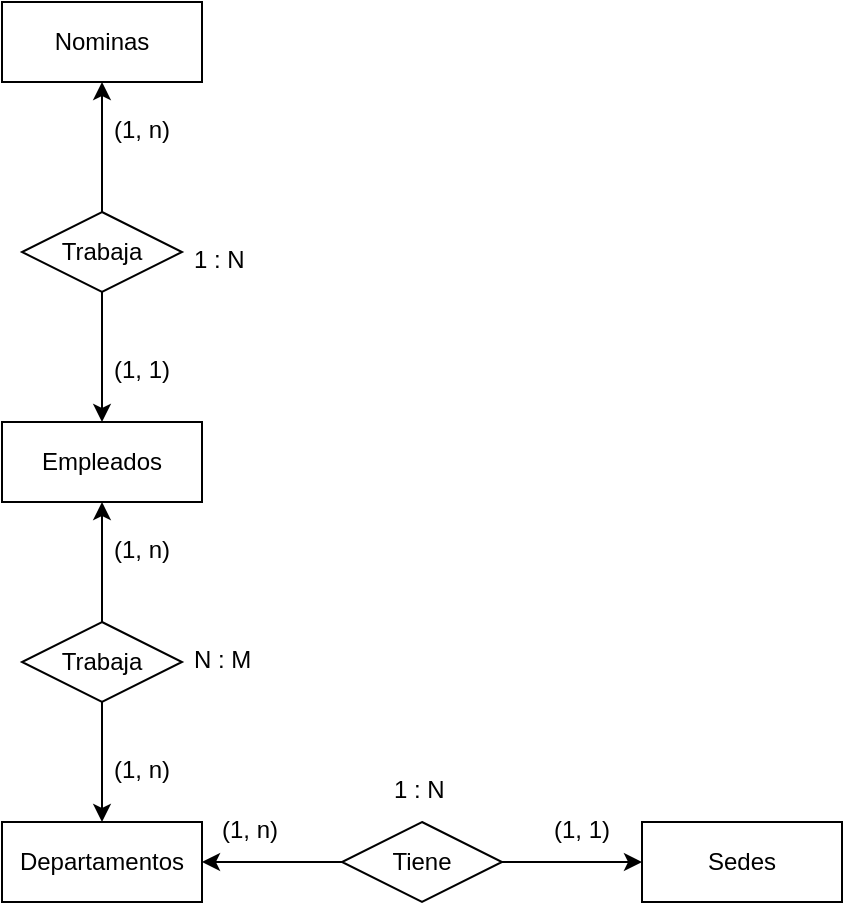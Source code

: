 <mxfile version="22.0.2" type="github">
  <diagram name="Página-1" id="UR1YxydPntz3drdoJLed">
    <mxGraphModel dx="819" dy="465" grid="1" gridSize="10" guides="1" tooltips="1" connect="1" arrows="1" fold="1" page="1" pageScale="1" pageWidth="827" pageHeight="1169" math="0" shadow="0">
      <root>
        <mxCell id="0" />
        <mxCell id="1" parent="0" />
        <mxCell id="Kr7YURa-umZb1uitJc3F-1" value="Empleados" style="whiteSpace=wrap;html=1;align=center;" vertex="1" parent="1">
          <mxGeometry x="270" y="360" width="100" height="40" as="geometry" />
        </mxCell>
        <mxCell id="Kr7YURa-umZb1uitJc3F-2" value="Departamentos" style="whiteSpace=wrap;html=1;align=center;" vertex="1" parent="1">
          <mxGeometry x="270" y="560" width="100" height="40" as="geometry" />
        </mxCell>
        <mxCell id="Kr7YURa-umZb1uitJc3F-6" style="edgeStyle=orthogonalEdgeStyle;rounded=0;orthogonalLoop=1;jettySize=auto;html=1;entryX=0.5;entryY=0;entryDx=0;entryDy=0;" edge="1" parent="1" source="Kr7YURa-umZb1uitJc3F-5" target="Kr7YURa-umZb1uitJc3F-2">
          <mxGeometry relative="1" as="geometry" />
        </mxCell>
        <mxCell id="Kr7YURa-umZb1uitJc3F-7" style="edgeStyle=orthogonalEdgeStyle;rounded=0;orthogonalLoop=1;jettySize=auto;html=1;entryX=0.5;entryY=1;entryDx=0;entryDy=0;" edge="1" parent="1" source="Kr7YURa-umZb1uitJc3F-5" target="Kr7YURa-umZb1uitJc3F-1">
          <mxGeometry relative="1" as="geometry" />
        </mxCell>
        <mxCell id="Kr7YURa-umZb1uitJc3F-5" value="Trabaja" style="shape=rhombus;perimeter=rhombusPerimeter;whiteSpace=wrap;html=1;align=center;" vertex="1" parent="1">
          <mxGeometry x="280" y="460" width="80" height="40" as="geometry" />
        </mxCell>
        <mxCell id="Kr7YURa-umZb1uitJc3F-8" value="(1, n)" style="text;strokeColor=none;fillColor=none;spacingLeft=4;spacingRight=4;overflow=hidden;rotatable=0;points=[[0,0.5],[1,0.5]];portConstraint=eastwest;fontSize=12;whiteSpace=wrap;html=1;" vertex="1" parent="1">
          <mxGeometry x="320" y="520" width="40" height="30" as="geometry" />
        </mxCell>
        <mxCell id="Kr7YURa-umZb1uitJc3F-9" value="(1, n)" style="text;strokeColor=none;fillColor=none;spacingLeft=4;spacingRight=4;overflow=hidden;rotatable=0;points=[[0,0.5],[1,0.5]];portConstraint=eastwest;fontSize=12;whiteSpace=wrap;html=1;" vertex="1" parent="1">
          <mxGeometry x="320" y="410" width="40" height="30" as="geometry" />
        </mxCell>
        <mxCell id="Kr7YURa-umZb1uitJc3F-10" value="N : M" style="text;strokeColor=none;fillColor=none;spacingLeft=4;spacingRight=4;overflow=hidden;rotatable=0;points=[[0,0.5],[1,0.5]];portConstraint=eastwest;fontSize=12;whiteSpace=wrap;html=1;" vertex="1" parent="1">
          <mxGeometry x="360" y="465" width="40" height="30" as="geometry" />
        </mxCell>
        <mxCell id="Kr7YURa-umZb1uitJc3F-17" value="Nominas" style="whiteSpace=wrap;html=1;align=center;" vertex="1" parent="1">
          <mxGeometry x="270" y="150" width="100" height="40" as="geometry" />
        </mxCell>
        <mxCell id="Kr7YURa-umZb1uitJc3F-19" style="edgeStyle=orthogonalEdgeStyle;rounded=0;orthogonalLoop=1;jettySize=auto;html=1;" edge="1" parent="1" source="Kr7YURa-umZb1uitJc3F-18" target="Kr7YURa-umZb1uitJc3F-1">
          <mxGeometry relative="1" as="geometry" />
        </mxCell>
        <mxCell id="Kr7YURa-umZb1uitJc3F-20" style="edgeStyle=orthogonalEdgeStyle;rounded=0;orthogonalLoop=1;jettySize=auto;html=1;entryX=0.5;entryY=1;entryDx=0;entryDy=0;" edge="1" parent="1" source="Kr7YURa-umZb1uitJc3F-18" target="Kr7YURa-umZb1uitJc3F-17">
          <mxGeometry relative="1" as="geometry" />
        </mxCell>
        <mxCell id="Kr7YURa-umZb1uitJc3F-18" value="Trabaja" style="shape=rhombus;perimeter=rhombusPerimeter;whiteSpace=wrap;html=1;align=center;" vertex="1" parent="1">
          <mxGeometry x="280" y="255" width="80" height="40" as="geometry" />
        </mxCell>
        <mxCell id="Kr7YURa-umZb1uitJc3F-21" value="(1, n)" style="text;strokeColor=none;fillColor=none;spacingLeft=4;spacingRight=4;overflow=hidden;rotatable=0;points=[[0,0.5],[1,0.5]];portConstraint=eastwest;fontSize=12;whiteSpace=wrap;html=1;" vertex="1" parent="1">
          <mxGeometry x="320" y="200" width="40" height="30" as="geometry" />
        </mxCell>
        <mxCell id="Kr7YURa-umZb1uitJc3F-22" value="(1, 1)" style="text;strokeColor=none;fillColor=none;spacingLeft=4;spacingRight=4;overflow=hidden;rotatable=0;points=[[0,0.5],[1,0.5]];portConstraint=eastwest;fontSize=12;whiteSpace=wrap;html=1;" vertex="1" parent="1">
          <mxGeometry x="320" y="320" width="40" height="30" as="geometry" />
        </mxCell>
        <mxCell id="Kr7YURa-umZb1uitJc3F-23" value="1 : N" style="text;strokeColor=none;fillColor=none;spacingLeft=4;spacingRight=4;overflow=hidden;rotatable=0;points=[[0,0.5],[1,0.5]];portConstraint=eastwest;fontSize=12;whiteSpace=wrap;html=1;" vertex="1" parent="1">
          <mxGeometry x="360" y="265" width="40" height="30" as="geometry" />
        </mxCell>
        <mxCell id="Kr7YURa-umZb1uitJc3F-24" value="Sedes" style="whiteSpace=wrap;html=1;align=center;" vertex="1" parent="1">
          <mxGeometry x="590" y="560" width="100" height="40" as="geometry" />
        </mxCell>
        <mxCell id="Kr7YURa-umZb1uitJc3F-27" style="edgeStyle=orthogonalEdgeStyle;rounded=0;orthogonalLoop=1;jettySize=auto;html=1;" edge="1" parent="1" source="Kr7YURa-umZb1uitJc3F-25" target="Kr7YURa-umZb1uitJc3F-24">
          <mxGeometry relative="1" as="geometry" />
        </mxCell>
        <mxCell id="Kr7YURa-umZb1uitJc3F-28" style="edgeStyle=orthogonalEdgeStyle;rounded=0;orthogonalLoop=1;jettySize=auto;html=1;" edge="1" parent="1" source="Kr7YURa-umZb1uitJc3F-25" target="Kr7YURa-umZb1uitJc3F-2">
          <mxGeometry relative="1" as="geometry" />
        </mxCell>
        <mxCell id="Kr7YURa-umZb1uitJc3F-25" value="Tiene" style="shape=rhombus;perimeter=rhombusPerimeter;whiteSpace=wrap;html=1;align=center;" vertex="1" parent="1">
          <mxGeometry x="440" y="560" width="80" height="40" as="geometry" />
        </mxCell>
        <mxCell id="Kr7YURa-umZb1uitJc3F-29" value="(1, n)" style="text;strokeColor=none;fillColor=none;spacingLeft=4;spacingRight=4;overflow=hidden;rotatable=0;points=[[0,0.5],[1,0.5]];portConstraint=eastwest;fontSize=12;whiteSpace=wrap;html=1;" vertex="1" parent="1">
          <mxGeometry x="374" y="550" width="40" height="30" as="geometry" />
        </mxCell>
        <mxCell id="Kr7YURa-umZb1uitJc3F-30" value="(1, 1)" style="text;strokeColor=none;fillColor=none;spacingLeft=4;spacingRight=4;overflow=hidden;rotatable=0;points=[[0,0.5],[1,0.5]];portConstraint=eastwest;fontSize=12;whiteSpace=wrap;html=1;" vertex="1" parent="1">
          <mxGeometry x="540" y="550" width="40" height="30" as="geometry" />
        </mxCell>
        <mxCell id="Kr7YURa-umZb1uitJc3F-31" value="1 : N" style="text;strokeColor=none;fillColor=none;spacingLeft=4;spacingRight=4;overflow=hidden;rotatable=0;points=[[0,0.5],[1,0.5]];portConstraint=eastwest;fontSize=12;whiteSpace=wrap;html=1;" vertex="1" parent="1">
          <mxGeometry x="460" y="530" width="40" height="30" as="geometry" />
        </mxCell>
      </root>
    </mxGraphModel>
  </diagram>
</mxfile>
